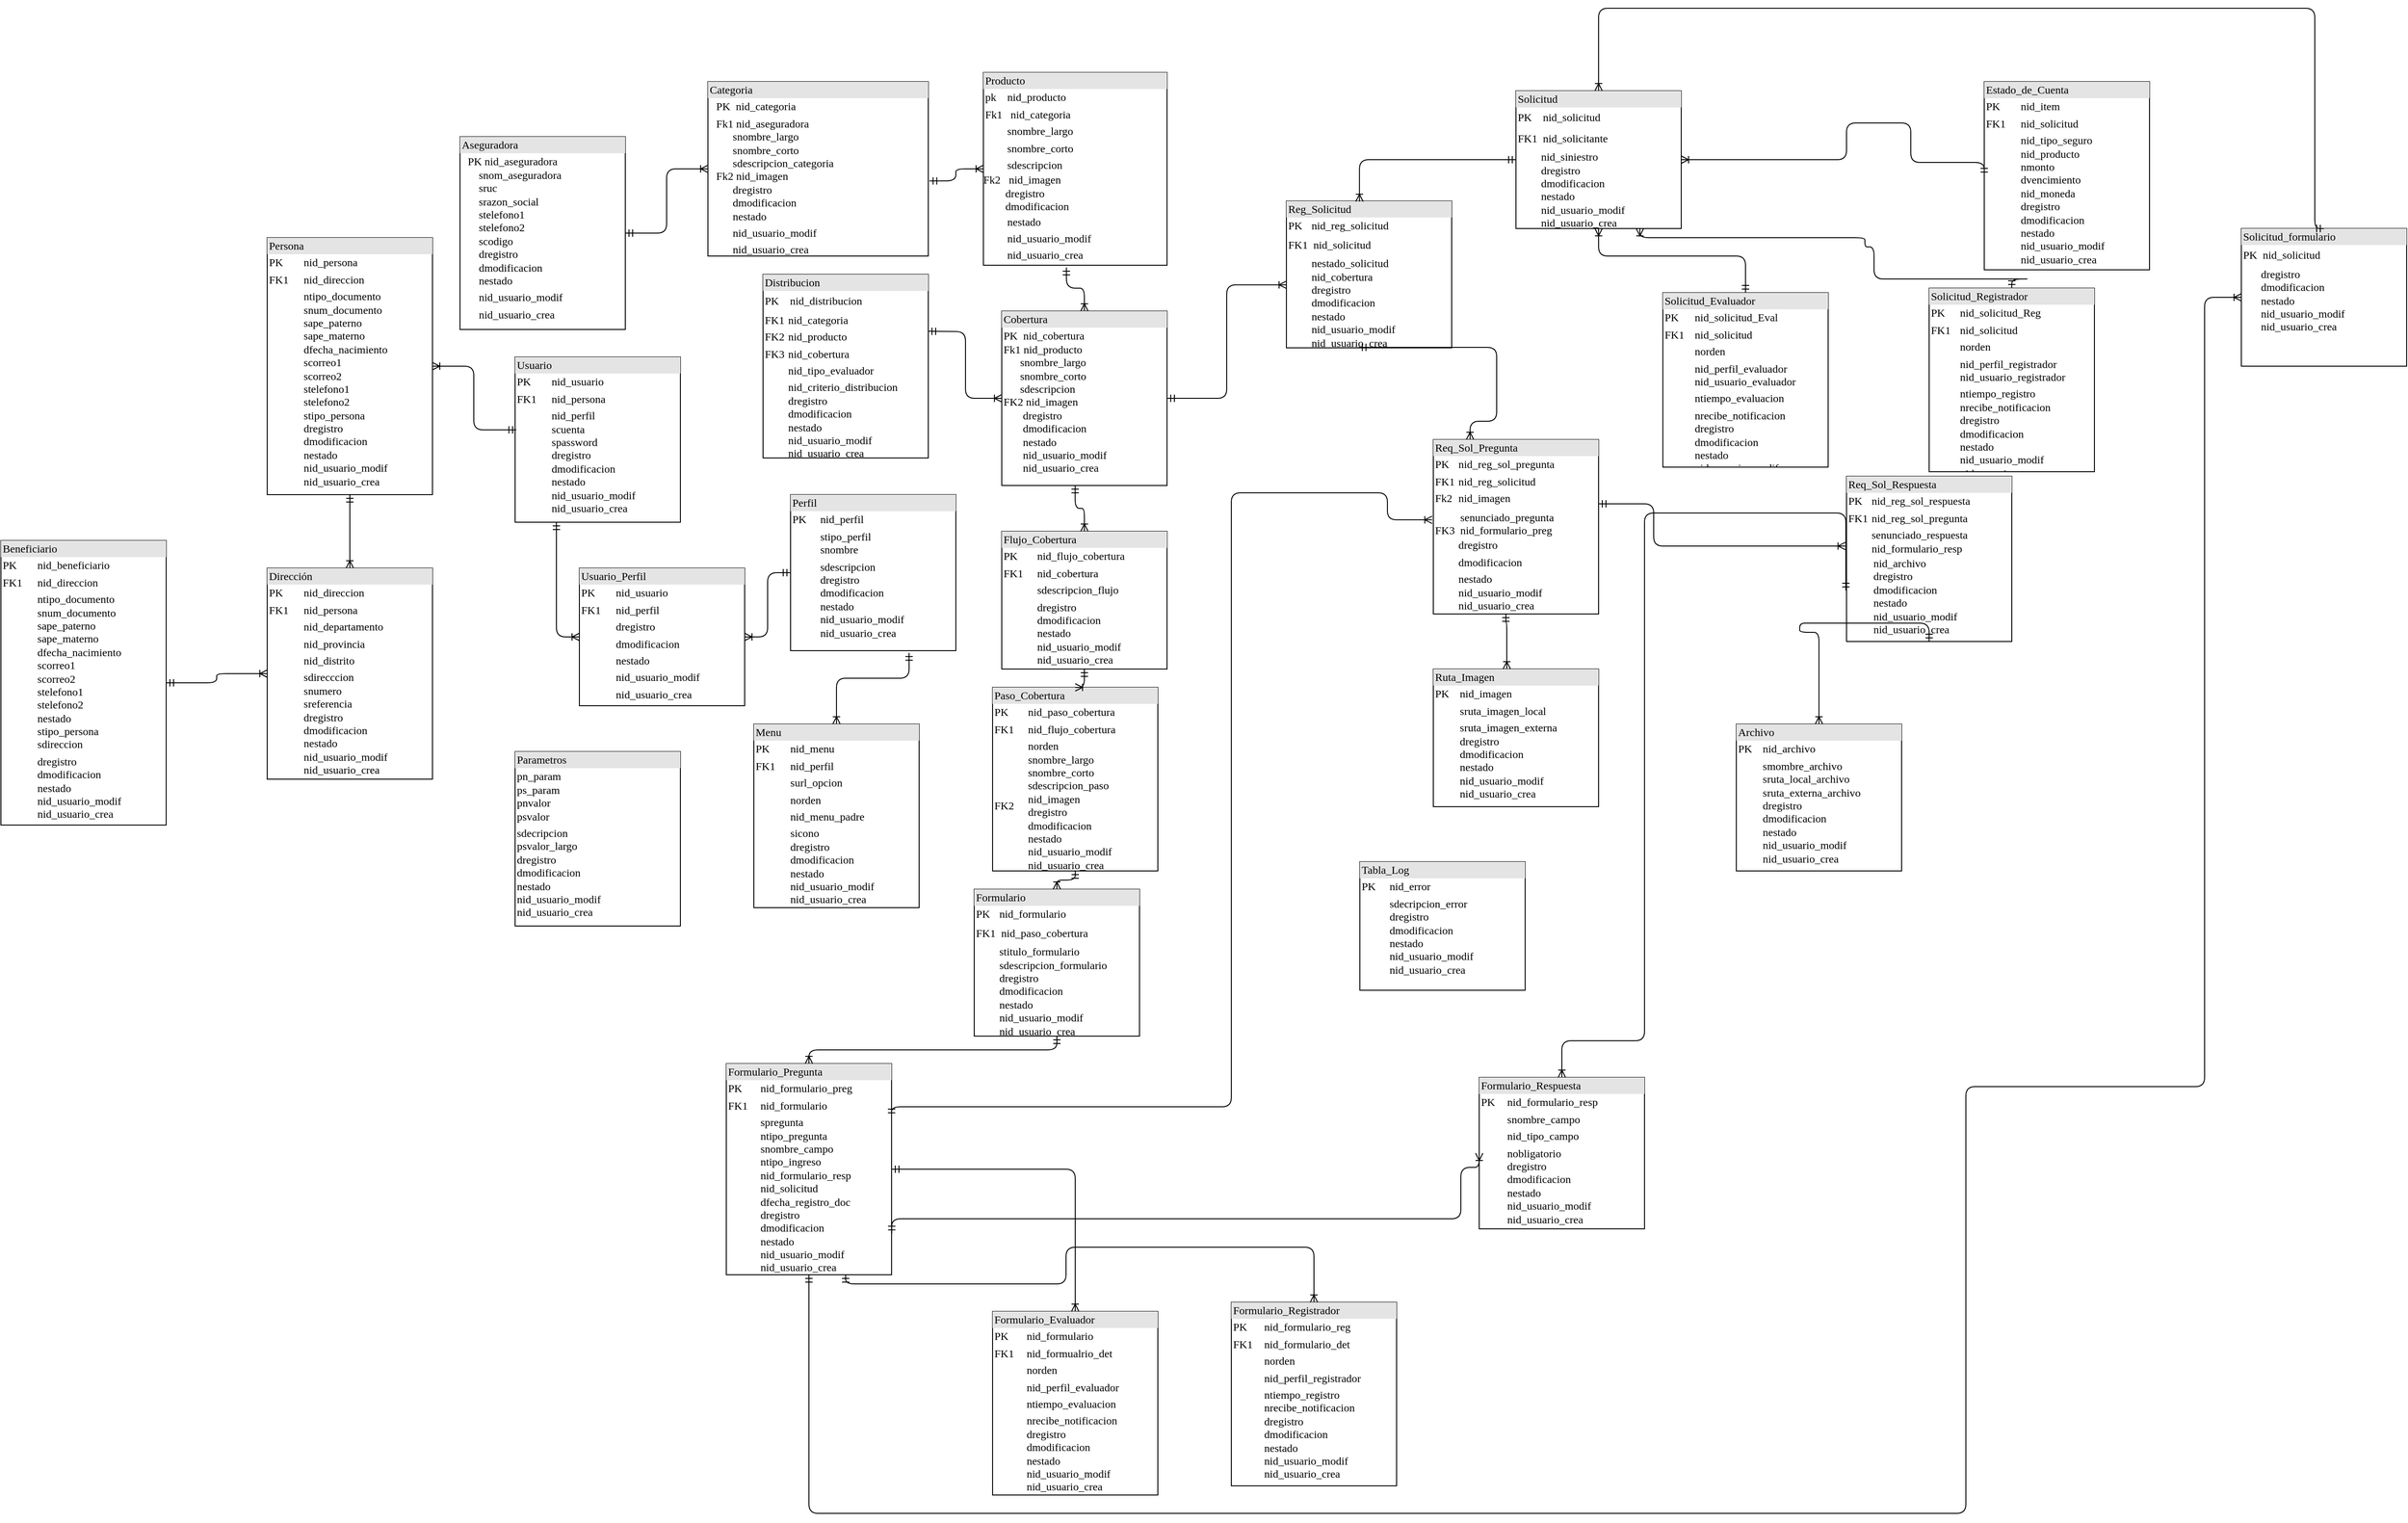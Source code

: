 <mxfile version="14.2.9" type="github">
  <diagram name="Page-1" id="2ca16b54-16f6-2749-3443-fa8db7711227">
    <mxGraphModel dx="1240" dy="2982" grid="1" gridSize="10" guides="1" tooltips="1" connect="1" arrows="1" fold="1" page="1" pageScale="1" pageWidth="3300" pageHeight="2339" background="#ffffff" math="0" shadow="0">
      <root>
        <mxCell id="0" />
        <mxCell id="1" parent="0" />
        <mxCell id="2ed32ef02a7f4228-1" value="&lt;div style=&quot;box-sizing: border-box ; width: 100% ; background: #e4e4e4 ; padding: 2px&quot;&gt;Aseguradora&lt;/div&gt;&lt;table style=&quot;width: 100% ; font-size: 1em&quot; cellpadding=&quot;2&quot; cellspacing=&quot;0&quot;&gt;&lt;tbody&gt;&lt;tr&gt;&lt;td&gt;&lt;br&gt;&lt;/td&gt;&lt;td&gt;PK nid_aseguradora&lt;br&gt;&amp;nbsp; &amp;nbsp; snom_aseguradora&lt;br&gt;&amp;nbsp; &amp;nbsp; sruc&lt;br&gt;&amp;nbsp; &amp;nbsp; srazon_social&lt;br&gt;&amp;nbsp; &amp;nbsp; stelefono1&lt;br&gt;&amp;nbsp; &amp;nbsp; stelefono2&lt;br&gt;&amp;nbsp; &amp;nbsp; scodigo&lt;br&gt;&amp;nbsp; &amp;nbsp; dregistro&lt;br&gt;&amp;nbsp; &amp;nbsp; dmodificacion&lt;br&gt;&amp;nbsp; &amp;nbsp; nestado&lt;br&gt;&lt;/td&gt;&lt;/tr&gt;&lt;tr&gt;&lt;td&gt;&lt;br&gt;&lt;/td&gt;&lt;td&gt;&amp;nbsp; &amp;nbsp; nid_usuario_modif&lt;br&gt;&lt;/td&gt;&lt;/tr&gt;&lt;tr&gt;&lt;td&gt;&lt;/td&gt;&lt;td&gt;&amp;nbsp; &amp;nbsp;&amp;nbsp;nid_usuario_crea&lt;/td&gt;&lt;/tr&gt;&lt;/tbody&gt;&lt;/table&gt;" style="verticalAlign=top;align=left;overflow=fill;html=1;rounded=0;shadow=0;comic=0;labelBackgroundColor=none;strokeWidth=1;fontFamily=Verdana;fontSize=12" parent="1" vertex="1">
          <mxGeometry x="700" y="90" width="180" height="210" as="geometry" />
        </mxCell>
        <mxCell id="2ed32ef02a7f4228-13" value="" style="edgeStyle=orthogonalEdgeStyle;html=1;endArrow=ERoneToMany;startArrow=ERmandOne;labelBackgroundColor=none;fontFamily=Verdana;fontSize=12;align=left;entryX=0;entryY=0.5;entryDx=0;entryDy=0;" parent="1" source="2ed32ef02a7f4228-1" target="GOEN2tkdzdeYJuLIRA6P-2" edge="1">
          <mxGeometry width="100" height="100" relative="1" as="geometry">
            <mxPoint x="890" y="300" as="sourcePoint" />
            <mxPoint x="970" y="390" as="targetPoint" />
          </mxGeometry>
        </mxCell>
        <mxCell id="GOEN2tkdzdeYJuLIRA6P-2" value="&lt;div style=&quot;box-sizing: border-box ; width: 100% ; background: #e4e4e4 ; padding: 2px&quot;&gt;Categoria&lt;/div&gt;&lt;table style=&quot;width: 100% ; font-size: 1em&quot; cellpadding=&quot;2&quot; cellspacing=&quot;0&quot;&gt;&lt;tbody&gt;&lt;tr&gt;&lt;td&gt;&lt;b&gt;&lt;br&gt;&lt;/b&gt;&lt;/td&gt;&lt;td&gt;PK&amp;nbsp; nid_categoria&lt;br&gt;&lt;/td&gt;&lt;/tr&gt;&lt;tr&gt;&lt;td&gt;&lt;b&gt;&lt;br&gt;&lt;br&gt;&lt;br&gt;&lt;/b&gt;&lt;/td&gt;&lt;td&gt;Fk1&lt;b&gt; &lt;/b&gt;nid_aseguradora&lt;br&gt;&amp;nbsp; &amp;nbsp; &amp;nbsp; snombre_largo&lt;br&gt;&amp;nbsp; &amp;nbsp; &amp;nbsp; snombre_corto&lt;br&gt;&amp;nbsp; &amp;nbsp; &amp;nbsp; sdescripcion_categoria&lt;br&gt;Fk2 nid_imagen&lt;br&gt;&amp;nbsp; &amp;nbsp; &amp;nbsp; dregistro&lt;br&gt;&amp;nbsp; &amp;nbsp; &amp;nbsp;&amp;nbsp;dmodificacion&lt;br&gt;&amp;nbsp; &amp;nbsp; &amp;nbsp; nestado&lt;br&gt;&lt;/td&gt;&lt;/tr&gt;&lt;tr&gt;&lt;td&gt;&lt;br&gt;&lt;/td&gt;&lt;td&gt;&amp;nbsp; &amp;nbsp; &amp;nbsp;&amp;nbsp;nid_usuario_modif&lt;/td&gt;&lt;/tr&gt;&lt;tr&gt;&lt;td&gt;&lt;br&gt;&lt;/td&gt;&lt;td&gt;&amp;nbsp; &amp;nbsp; &amp;nbsp;&amp;nbsp;nid_usuario_crea&lt;/td&gt;&lt;/tr&gt;&lt;tr&gt;&lt;td&gt;&lt;br&gt;&lt;/td&gt;&lt;td&gt;&lt;br&gt;&lt;/td&gt;&lt;/tr&gt;&lt;tr&gt;&lt;td&gt;&lt;br&gt;&lt;/td&gt;&lt;td&gt;&lt;br&gt;&lt;/td&gt;&lt;/tr&gt;&lt;tr&gt;&lt;td&gt;&lt;br&gt;&lt;/td&gt;&lt;td&gt;&lt;br&gt;&lt;/td&gt;&lt;/tr&gt;&lt;/tbody&gt;&lt;/table&gt;" style="verticalAlign=top;align=left;overflow=fill;html=1;rounded=0;shadow=0;comic=0;labelBackgroundColor=none;strokeWidth=1;fontFamily=Verdana;fontSize=12" parent="1" vertex="1">
          <mxGeometry x="970" y="30" width="240" height="190" as="geometry" />
        </mxCell>
        <object label="&lt;div style=&quot;box-sizing: border-box ; width: 100% ; background: #e4e4e4 ; padding: 2px&quot;&gt;Producto&lt;/div&gt;&lt;div style=&quot;box-sizing: border-box ; width: 100% ; padding: 2px&quot;&gt;&lt;span style=&quot;background-color: rgb(255 , 255 , 255)&quot;&gt;pk&amp;nbsp; &amp;nbsp; nid_producto&lt;/span&gt;&lt;/div&gt;&lt;div style=&quot;box-sizing: border-box ; width: 100% ; padding: 2px&quot;&gt;&lt;span&gt;Fk1&amp;nbsp; &amp;nbsp;nid_categoria&lt;/span&gt;&lt;br&gt;&lt;/div&gt;&lt;div style=&quot;box-sizing: border-box ; width: 100% ; padding: 2px&quot;&gt;&amp;nbsp; &amp;nbsp; &amp;nbsp; &amp;nbsp; snombre_largo&lt;/div&gt;&lt;div style=&quot;box-sizing: border-box ; width: 100% ; padding: 2px&quot;&gt;&amp;nbsp; &amp;nbsp; &amp;nbsp; &amp;nbsp; snombre_corto&lt;/div&gt;&lt;div style=&quot;box-sizing: border-box ; width: 100% ; padding: 2px&quot;&gt;&amp;nbsp; &amp;nbsp; &amp;nbsp; &amp;nbsp; sdescripcion&lt;/div&gt;Fk2&lt;span&gt;&amp;nbsp; &amp;nbsp;nid_imagen&lt;br&gt;&lt;/span&gt;&amp;nbsp; &amp;nbsp; &amp;nbsp; &amp;nbsp; dregistro&lt;br&gt;&amp;nbsp; &amp;nbsp; &amp;nbsp; &amp;nbsp;&amp;nbsp;dmodificacion&lt;br&gt;&lt;div style=&quot;box-sizing: border-box ; width: 100% ; padding: 2px&quot;&gt;&amp;nbsp; &amp;nbsp; &amp;nbsp; &amp;nbsp;&amp;nbsp;nestado&lt;/div&gt;&lt;div style=&quot;box-sizing: border-box ; width: 100% ; padding: 2px&quot;&gt;&amp;nbsp; &amp;nbsp; &amp;nbsp; &amp;nbsp; nid_usuario_modif&lt;br&gt;&lt;/div&gt;&lt;div style=&quot;box-sizing: border-box ; width: 100% ; padding: 2px&quot;&gt;&amp;nbsp; &amp;nbsp; &amp;nbsp; &amp;nbsp;&amp;nbsp;nid_usuario_crea&lt;/div&gt;" lllll="" id="GOEN2tkdzdeYJuLIRA6P-3">
          <mxCell style="verticalAlign=top;align=left;overflow=fill;html=1;rounded=0;shadow=0;comic=0;labelBackgroundColor=none;strokeWidth=1;fontFamily=Verdana;fontSize=12" parent="1" vertex="1">
            <mxGeometry x="1270" y="20" width="200" height="210" as="geometry" />
          </mxCell>
        </object>
        <mxCell id="GOEN2tkdzdeYJuLIRA6P-4" value="&lt;div style=&quot;box-sizing: border-box ; width: 100% ; background: #e4e4e4 ; padding: 2px&quot;&gt;Reg_Solicitud&lt;/div&gt;&lt;table style=&quot;width: 100% ; font-size: 1em&quot; cellpadding=&quot;2&quot; cellspacing=&quot;0&quot;&gt;&lt;tbody&gt;&lt;tr&gt;&lt;td&gt;PK&lt;/td&gt;&lt;td&gt;nid_reg_solicitud&lt;/td&gt;&lt;/tr&gt;&lt;tr&gt;&lt;td&gt;FK1&lt;br&gt;&lt;/td&gt;&lt;td&gt;&lt;table cellpadding=&quot;2&quot; cellspacing=&quot;0&quot; style=&quot;font-size: 1em ; width: 179.2px&quot;&gt;&lt;tbody&gt;&lt;tr&gt;&lt;td&gt;nid_solicitud&lt;/td&gt;&lt;/tr&gt;&lt;tr&gt;&lt;/tr&gt;&lt;/tbody&gt;&lt;/table&gt;&lt;/td&gt;&lt;/tr&gt;&lt;tr&gt;&lt;td&gt;&lt;/td&gt;&lt;td&gt;nestado_solicitud&lt;br&gt;nid_cobertura&lt;br&gt;dregistro&lt;br&gt;dmodificacion&lt;br&gt;nestado&lt;br&gt;nid_usuario_modif&lt;br&gt;nid_usuario_crea&lt;br&gt;&lt;br&gt;&lt;/td&gt;&lt;/tr&gt;&lt;/tbody&gt;&lt;/table&gt;" style="verticalAlign=top;align=left;overflow=fill;html=1;rounded=0;shadow=0;comic=0;labelBackgroundColor=none;strokeWidth=1;fontFamily=Verdana;fontSize=12" parent="1" vertex="1">
          <mxGeometry x="1600" y="160" width="180" height="160" as="geometry" />
        </mxCell>
        <mxCell id="GOEN2tkdzdeYJuLIRA6P-5" value="&lt;div style=&quot;box-sizing: border-box ; width: 100% ; background: #e4e4e4 ; padding: 2px&quot;&gt;Parametros&lt;/div&gt;&lt;table style=&quot;width: 100% ; font-size: 1em&quot; cellpadding=&quot;2&quot; cellspacing=&quot;0&quot;&gt;&lt;tbody&gt;&lt;tr&gt;&lt;td&gt;pn_param&lt;br&gt;ps_param&lt;br&gt;pnvalor&lt;br&gt;psvalor&lt;/td&gt;&lt;td&gt;&lt;/td&gt;&lt;/tr&gt;&lt;tr&gt;&lt;td&gt;sdecripcion&lt;br&gt;psvalor_largo&lt;br&gt;dregistro&lt;br&gt;dmodificacion&lt;br&gt;nestado&lt;br&gt;nid_usuario_modif&lt;br&gt;nid_usuario_crea&lt;br&gt;&lt;/td&gt;&lt;td&gt;&lt;br&gt;&lt;/td&gt;&lt;/tr&gt;&lt;/tbody&gt;&lt;/table&gt;" style="verticalAlign=top;align=left;overflow=fill;html=1;rounded=0;shadow=0;comic=0;labelBackgroundColor=none;strokeWidth=1;fontFamily=Verdana;fontSize=12" parent="1" vertex="1">
          <mxGeometry x="760" y="760" width="180" height="190" as="geometry" />
        </mxCell>
        <mxCell id="GOEN2tkdzdeYJuLIRA6P-6" value="&lt;div style=&quot;box-sizing: border-box ; width: 100% ; background: #e4e4e4 ; padding: 2px&quot;&gt;Persona&lt;/div&gt;&lt;table style=&quot;width: 100% ; font-size: 1em&quot; cellpadding=&quot;2&quot; cellspacing=&quot;0&quot;&gt;&lt;tbody&gt;&lt;tr&gt;&lt;td&gt;PK&lt;/td&gt;&lt;td&gt;nid_persona&lt;/td&gt;&lt;/tr&gt;&lt;tr&gt;&lt;td&gt;FK1&lt;br&gt;&lt;/td&gt;&lt;td&gt;nid_direccion&lt;br&gt;&lt;/td&gt;&lt;/tr&gt;&lt;tr&gt;&lt;td&gt;&lt;/td&gt;&lt;td&gt;ntipo_documento&lt;br&gt;snum_documento&lt;br&gt;sape_paterno&lt;br&gt;sape_materno&lt;br&gt;dfecha_nacimiento&lt;br&gt;scorreo1&lt;br&gt;scorreo2&lt;br&gt;stelefono1&lt;br&gt;stelefono2&lt;br&gt;stipo_persona&lt;br&gt;dregistro&lt;br&gt;dmodificacion&lt;br&gt;nestado&lt;br&gt;nid_usuario_modif&lt;br&gt;nid_usuario_crea&lt;br&gt;&lt;/td&gt;&lt;/tr&gt;&lt;/tbody&gt;&lt;/table&gt;" style="verticalAlign=top;align=left;overflow=fill;html=1;rounded=0;shadow=0;comic=0;labelBackgroundColor=none;strokeWidth=1;fontFamily=Verdana;fontSize=12" parent="1" vertex="1">
          <mxGeometry x="490" y="200" width="180" height="280" as="geometry" />
        </mxCell>
        <mxCell id="GOEN2tkdzdeYJuLIRA6P-7" value="&lt;div style=&quot;box-sizing: border-box ; width: 100% ; background: #e4e4e4 ; padding: 2px&quot;&gt;Usuario&lt;/div&gt;&lt;table style=&quot;width: 100% ; font-size: 1em&quot; cellpadding=&quot;2&quot; cellspacing=&quot;0&quot;&gt;&lt;tbody&gt;&lt;tr&gt;&lt;td&gt;PK&lt;/td&gt;&lt;td&gt;nid_usuario&lt;/td&gt;&lt;/tr&gt;&lt;tr&gt;&lt;td&gt;FK1&lt;/td&gt;&lt;td&gt;nid_persona&lt;br&gt;&lt;/td&gt;&lt;/tr&gt;&lt;tr&gt;&lt;td&gt;&lt;/td&gt;&lt;td&gt;nid_perfil&lt;br&gt;scuenta&lt;br&gt;spassword&lt;br&gt;dregistro&lt;br&gt;dmodificacion&lt;br&gt;nestado&lt;br&gt;nid_usuario_modif&lt;br&gt;nid_usuario_crea&lt;br&gt;&lt;/td&gt;&lt;/tr&gt;&lt;/tbody&gt;&lt;/table&gt;" style="verticalAlign=top;align=left;overflow=fill;html=1;rounded=0;shadow=0;comic=0;labelBackgroundColor=none;strokeWidth=1;fontFamily=Verdana;fontSize=12" parent="1" vertex="1">
          <mxGeometry x="760" y="330" width="180" height="180" as="geometry" />
        </mxCell>
        <mxCell id="GOEN2tkdzdeYJuLIRA6P-8" value="&lt;div style=&quot;box-sizing: border-box ; width: 100% ; background: #e4e4e4 ; padding: 2px&quot;&gt;Perfil&lt;/div&gt;&lt;table style=&quot;width: 100% ; font-size: 1em&quot; cellpadding=&quot;2&quot; cellspacing=&quot;0&quot;&gt;&lt;tbody&gt;&lt;tr&gt;&lt;td&gt;PK&lt;/td&gt;&lt;td&gt;nid_perfil&lt;/td&gt;&lt;/tr&gt;&lt;tr&gt;&lt;td&gt;&lt;br&gt;&lt;/td&gt;&lt;td&gt;stipo_perfil&lt;br&gt;snombre&lt;/td&gt;&lt;/tr&gt;&lt;tr&gt;&lt;td&gt;&lt;/td&gt;&lt;td&gt;sdescripcion&lt;br&gt;dregistro&lt;br&gt;dmodificacion&lt;br&gt;nestado&lt;br&gt;nid_usuario_modif&lt;br&gt;nid_usuario_crea&lt;br&gt;&lt;/td&gt;&lt;/tr&gt;&lt;/tbody&gt;&lt;/table&gt;" style="verticalAlign=top;align=left;overflow=fill;html=1;rounded=0;shadow=0;comic=0;labelBackgroundColor=none;strokeWidth=1;fontFamily=Verdana;fontSize=12" parent="1" vertex="1">
          <mxGeometry x="1060" y="480" width="180" height="170" as="geometry" />
        </mxCell>
        <mxCell id="GOEN2tkdzdeYJuLIRA6P-12" value="&lt;div style=&quot;box-sizing: border-box ; width: 100% ; background: #e4e4e4 ; padding: 2px&quot;&gt;Menu&lt;/div&gt;&lt;table style=&quot;width: 100% ; font-size: 1em&quot; cellpadding=&quot;2&quot; cellspacing=&quot;0&quot;&gt;&lt;tbody&gt;&lt;tr&gt;&lt;td&gt;PK&lt;/td&gt;&lt;td&gt;nid_menu&lt;/td&gt;&lt;/tr&gt;&lt;tr&gt;&lt;td&gt;FK1&lt;/td&gt;&lt;td&gt;nid_perfil&lt;/td&gt;&lt;/tr&gt;&lt;tr&gt;&lt;td&gt;&lt;/td&gt;&lt;td&gt;surl_opcion&lt;/td&gt;&lt;/tr&gt;&lt;tr&gt;&lt;td&gt;&lt;br&gt;&lt;/td&gt;&lt;td&gt;norden&lt;/td&gt;&lt;/tr&gt;&lt;tr&gt;&lt;td&gt;&lt;br&gt;&lt;/td&gt;&lt;td&gt;nid_menu_padre&lt;/td&gt;&lt;/tr&gt;&lt;tr&gt;&lt;td&gt;&lt;br&gt;&lt;/td&gt;&lt;td&gt;sicono&lt;br&gt;dregistro&lt;br&gt;dmodificacion&lt;br&gt;nestado&lt;br&gt;nid_usuario_modif&lt;br&gt;nid_usuario_crea&lt;br&gt;&lt;/td&gt;&lt;/tr&gt;&lt;/tbody&gt;&lt;/table&gt;" style="verticalAlign=top;align=left;overflow=fill;html=1;rounded=0;shadow=0;comic=0;labelBackgroundColor=none;strokeWidth=1;fontFamily=Verdana;fontSize=12" parent="1" vertex="1">
          <mxGeometry x="1020" y="730" width="180" height="200" as="geometry" />
        </mxCell>
        <mxCell id="GOEN2tkdzdeYJuLIRA6P-13" value="&lt;div style=&quot;box-sizing: border-box ; width: 100% ; background: #e4e4e4 ; padding: 2px&quot;&gt;Dirección&lt;/div&gt;&lt;table style=&quot;width: 100% ; font-size: 1em&quot; cellpadding=&quot;2&quot; cellspacing=&quot;0&quot;&gt;&lt;tbody&gt;&lt;tr&gt;&lt;td&gt;PK&lt;/td&gt;&lt;td&gt;nid_direccion&lt;/td&gt;&lt;/tr&gt;&lt;tr&gt;&lt;td&gt;FK1&lt;/td&gt;&lt;td&gt;nid_persona&lt;/td&gt;&lt;/tr&gt;&lt;tr&gt;&lt;td&gt;&lt;/td&gt;&lt;td&gt;nid_departamento&lt;/td&gt;&lt;/tr&gt;&lt;tr&gt;&lt;td&gt;&lt;br&gt;&lt;/td&gt;&lt;td&gt;nid_provincia&lt;/td&gt;&lt;/tr&gt;&lt;tr&gt;&lt;td&gt;&lt;br&gt;&lt;/td&gt;&lt;td&gt;nid_distrito&lt;/td&gt;&lt;/tr&gt;&lt;tr&gt;&lt;td&gt;&lt;br&gt;&lt;/td&gt;&lt;td&gt;sdirecccion&lt;br&gt;snumero&lt;br&gt;sreferencia&lt;br&gt;dregistro&lt;br&gt;dmodificacion&lt;br&gt;nestado&lt;br&gt;nid_usuario_modif&lt;br&gt;nid_usuario_crea&lt;br&gt;&lt;/td&gt;&lt;/tr&gt;&lt;/tbody&gt;&lt;/table&gt;" style="verticalAlign=top;align=left;overflow=fill;html=1;rounded=0;shadow=0;comic=0;labelBackgroundColor=none;strokeWidth=1;fontFamily=Verdana;fontSize=12" parent="1" vertex="1">
          <mxGeometry x="490" y="560" width="180" height="230" as="geometry" />
        </mxCell>
        <mxCell id="GOEN2tkdzdeYJuLIRA6P-15" value="&lt;div style=&quot;box-sizing: border-box ; width: 100% ; background: #e4e4e4 ; padding: 2px&quot;&gt;Usuario_Perfil&lt;/div&gt;&lt;table style=&quot;width: 100% ; font-size: 1em&quot; cellpadding=&quot;2&quot; cellspacing=&quot;0&quot;&gt;&lt;tbody&gt;&lt;tr&gt;&lt;td&gt;PK&lt;/td&gt;&lt;td&gt;nid_usuario&lt;/td&gt;&lt;/tr&gt;&lt;tr&gt;&lt;td&gt;FK1&lt;/td&gt;&lt;td&gt;nid_perfil&lt;/td&gt;&lt;/tr&gt;&lt;tr&gt;&lt;td&gt;&lt;/td&gt;&lt;td&gt;dregistro&lt;br&gt;&lt;/td&gt;&lt;/tr&gt;&lt;tr&gt;&lt;td&gt;&lt;br&gt;&lt;/td&gt;&lt;td&gt;dmodificacion&lt;br&gt;&lt;/td&gt;&lt;/tr&gt;&lt;tr&gt;&lt;td&gt;&lt;br&gt;&lt;/td&gt;&lt;td&gt;nestado&lt;br&gt;&lt;/td&gt;&lt;/tr&gt;&lt;tr&gt;&lt;td&gt;&lt;br&gt;&lt;/td&gt;&lt;td&gt;nid_usuario_modif&lt;br&gt;&lt;/td&gt;&lt;/tr&gt;&lt;tr&gt;&lt;td&gt;&lt;br&gt;&lt;/td&gt;&lt;td&gt;nid_usuario_crea&lt;br&gt;&lt;/td&gt;&lt;/tr&gt;&lt;tr&gt;&lt;td&gt;&lt;br&gt;&lt;/td&gt;&lt;td&gt;&lt;br&gt;&lt;/td&gt;&lt;/tr&gt;&lt;/tbody&gt;&lt;/table&gt;" style="verticalAlign=top;align=left;overflow=fill;html=1;rounded=0;shadow=0;comic=0;labelBackgroundColor=none;strokeWidth=1;fontFamily=Verdana;fontSize=12" parent="1" vertex="1">
          <mxGeometry x="830" y="560" width="180" height="150" as="geometry" />
        </mxCell>
        <mxCell id="GOEN2tkdzdeYJuLIRA6P-16" value="&lt;div style=&quot;box-sizing: border-box ; width: 100% ; background: #e4e4e4 ; padding: 2px&quot;&gt;Formulario_Registrador&lt;/div&gt;&lt;table style=&quot;width: 100% ; font-size: 1em&quot; cellpadding=&quot;2&quot; cellspacing=&quot;0&quot;&gt;&lt;tbody&gt;&lt;tr&gt;&lt;td&gt;PK&lt;/td&gt;&lt;td&gt;nid_formulario_reg&lt;/td&gt;&lt;/tr&gt;&lt;tr&gt;&lt;td&gt;FK1&lt;/td&gt;&lt;td&gt;nid_formulario_det&lt;br&gt;&lt;/td&gt;&lt;/tr&gt;&lt;tr&gt;&lt;td&gt;&lt;br&gt;&lt;/td&gt;&lt;td&gt;norden&lt;/td&gt;&lt;/tr&gt;&lt;tr&gt;&lt;td&gt;&lt;/td&gt;&lt;td&gt;nid_perfil_registrador&lt;/td&gt;&lt;/tr&gt;&lt;tr&gt;&lt;td&gt;&lt;br&gt;&lt;/td&gt;&lt;td&gt;ntiempo_registro&lt;br&gt;nrecibe_notificacion&lt;br&gt;dregistro&lt;br&gt;dmodificacion&lt;br&gt;nestado&lt;br&gt;nid_usuario_modif&lt;br&gt;nid_usuario_crea&lt;br&gt;&lt;/td&gt;&lt;/tr&gt;&lt;/tbody&gt;&lt;/table&gt;" style="verticalAlign=top;align=left;overflow=fill;html=1;rounded=0;shadow=0;comic=0;labelBackgroundColor=none;strokeWidth=1;fontFamily=Verdana;fontSize=12" parent="1" vertex="1">
          <mxGeometry x="1540" y="1360" width="180" height="200" as="geometry" />
        </mxCell>
        <mxCell id="GOEN2tkdzdeYJuLIRA6P-17" value="&lt;div style=&quot;box-sizing: border-box ; width: 100% ; background: #e4e4e4 ; padding: 2px&quot;&gt;Formulario_Respuesta&lt;/div&gt;&lt;table style=&quot;width: 100% ; font-size: 1em&quot; cellpadding=&quot;2&quot; cellspacing=&quot;0&quot;&gt;&lt;tbody&gt;&lt;tr&gt;&lt;td&gt;PK&lt;/td&gt;&lt;td&gt;nid_formulario_resp&lt;/td&gt;&lt;/tr&gt;&lt;tr&gt;&lt;td&gt;&lt;br&gt;&lt;/td&gt;&lt;td&gt;snombre_campo&lt;/td&gt;&lt;/tr&gt;&lt;tr&gt;&lt;td&gt;&lt;br&gt;&lt;/td&gt;&lt;td&gt;nid_tipo_campo&lt;/td&gt;&lt;/tr&gt;&lt;tr&gt;&lt;td&gt;&lt;br&gt;&lt;/td&gt;&lt;td&gt;nobligatorio&lt;br&gt;dregistro&lt;br&gt;dmodificacion&lt;br&gt;nestado&lt;br&gt;nid_usuario_modif&lt;br&gt;nid_usuario_crea&lt;br&gt;&lt;/td&gt;&lt;/tr&gt;&lt;/tbody&gt;&lt;/table&gt;" style="verticalAlign=top;align=left;overflow=fill;html=1;rounded=0;shadow=0;comic=0;labelBackgroundColor=none;strokeWidth=1;fontFamily=Verdana;fontSize=12" parent="1" vertex="1">
          <mxGeometry x="1810" y="1115" width="180" height="165" as="geometry" />
        </mxCell>
        <mxCell id="GOEN2tkdzdeYJuLIRA6P-18" value="&lt;div style=&quot;box-sizing: border-box ; width: 100% ; background: #e4e4e4 ; padding: 2px&quot;&gt;Formulario_Evaluador&lt;/div&gt;&lt;table style=&quot;width: 100% ; font-size: 1em&quot; cellpadding=&quot;2&quot; cellspacing=&quot;0&quot;&gt;&lt;tbody&gt;&lt;tr&gt;&lt;td&gt;PK&lt;/td&gt;&lt;td&gt;nid_formulario&lt;/td&gt;&lt;/tr&gt;&lt;tr&gt;&lt;td&gt;FK1&lt;/td&gt;&lt;td&gt;nid_formualrio_det&lt;/td&gt;&lt;/tr&gt;&lt;tr&gt;&lt;td&gt;&lt;br&gt;&lt;/td&gt;&lt;td&gt;norden&lt;/td&gt;&lt;/tr&gt;&lt;tr&gt;&lt;td&gt;&lt;/td&gt;&lt;td&gt;nid_perfil_evaluador&lt;/td&gt;&lt;/tr&gt;&lt;tr&gt;&lt;td&gt;&lt;br&gt;&lt;/td&gt;&lt;td&gt;ntiempo_evaluacion&lt;/td&gt;&lt;/tr&gt;&lt;tr&gt;&lt;td&gt;&lt;br&gt;&lt;/td&gt;&lt;td&gt;nrecibe_notificacion&lt;br&gt;dregistro&lt;br&gt;dmodificacion&lt;br&gt;nestado&lt;br&gt;nid_usuario_modif&lt;br&gt;nid_usuario_crea&lt;br&gt;&lt;/td&gt;&lt;/tr&gt;&lt;/tbody&gt;&lt;/table&gt;" style="verticalAlign=top;align=left;overflow=fill;html=1;rounded=0;shadow=0;comic=0;labelBackgroundColor=none;strokeWidth=1;fontFamily=Verdana;fontSize=12" parent="1" vertex="1">
          <mxGeometry x="1280" y="1370" width="180" height="200" as="geometry" />
        </mxCell>
        <mxCell id="GOEN2tkdzdeYJuLIRA6P-19" value="&lt;div style=&quot;box-sizing: border-box ; width: 100% ; background: #e4e4e4 ; padding: 2px&quot;&gt;Formulario_Pregunta&lt;/div&gt;&lt;table style=&quot;width: 100% ; font-size: 1em&quot; cellpadding=&quot;2&quot; cellspacing=&quot;0&quot;&gt;&lt;tbody&gt;&lt;tr&gt;&lt;td&gt;PK&lt;/td&gt;&lt;td&gt;nid_formulario_preg&lt;/td&gt;&lt;/tr&gt;&lt;tr&gt;&lt;td&gt;FK1&lt;/td&gt;&lt;td&gt;nid_formulario&lt;/td&gt;&lt;/tr&gt;&lt;tr&gt;&lt;td&gt;&lt;/td&gt;&lt;td&gt;spregunta&lt;br&gt;ntipo_pregunta&lt;br&gt;snombre_campo&lt;br&gt;ntipo_ingreso&lt;br&gt;nid_formulario_resp&lt;br&gt;nid_solicitud&lt;br&gt;dfecha_registro_doc&lt;br&gt;dregistro&lt;br&gt;dmodificacion&lt;br&gt;nestado&lt;br&gt;nid_usuario_modif&lt;br&gt;nid_usuario_crea&lt;br&gt;&lt;/td&gt;&lt;/tr&gt;&lt;/tbody&gt;&lt;/table&gt;" style="verticalAlign=top;align=left;overflow=fill;html=1;rounded=0;shadow=0;comic=0;labelBackgroundColor=none;strokeWidth=1;fontFamily=Verdana;fontSize=12" parent="1" vertex="1">
          <mxGeometry x="990" y="1100" width="180" height="230" as="geometry" />
        </mxCell>
        <mxCell id="GOEN2tkdzdeYJuLIRA6P-20" value="&lt;div style=&quot;box-sizing: border-box ; width: 100% ; background: #e4e4e4 ; padding: 2px&quot;&gt;Cobertura&lt;/div&gt;&lt;table style=&quot;width: 100% ; font-size: 1em&quot; cellpadding=&quot;2&quot; cellspacing=&quot;0&quot;&gt;&lt;tbody&gt;&lt;tr&gt;&lt;td&gt;PK&amp;nbsp; nid_cobertura&lt;br&gt;Fk1&lt;span&gt;&amp;nbsp;&lt;/span&gt;nid_producto&lt;br&gt;&amp;nbsp; &amp;nbsp; &amp;nbsp; snombre_largo&lt;br&gt;&amp;nbsp; &amp;nbsp; &amp;nbsp; snombre_corto&lt;br&gt;&amp;nbsp; &amp;nbsp; &amp;nbsp; sdescripcion&lt;br&gt;FK2 nid_imagen&lt;br&gt;&amp;nbsp; &amp;nbsp; &amp;nbsp; &amp;nbsp;dregistro&lt;br&gt;&amp;nbsp; &amp;nbsp; &amp;nbsp; &amp;nbsp;dmodificacion&lt;br&gt;&amp;nbsp; &amp;nbsp; &amp;nbsp; &amp;nbsp;nestado&lt;br&gt;&amp;nbsp; &amp;nbsp; &amp;nbsp; &amp;nbsp;nid_usuario_modif&lt;br&gt;&amp;nbsp; &amp;nbsp; &amp;nbsp; &amp;nbsp;nid_usuario_crea&lt;br&gt;&lt;br&gt;&lt;/td&gt;&lt;td&gt;&lt;/td&gt;&lt;/tr&gt;&lt;tr&gt;&lt;td&gt;&lt;br&gt;&lt;/td&gt;&lt;td&gt;&lt;br&gt;&lt;/td&gt;&lt;/tr&gt;&lt;/tbody&gt;&lt;/table&gt;" style="verticalAlign=top;align=left;overflow=fill;html=1;rounded=0;shadow=0;comic=0;labelBackgroundColor=none;strokeWidth=1;fontFamily=Verdana;fontSize=12" parent="1" vertex="1">
          <mxGeometry x="1290" y="280" width="180" height="190" as="geometry" />
        </mxCell>
        <mxCell id="GOEN2tkdzdeYJuLIRA6P-21" value="&lt;div style=&quot;box-sizing: border-box ; width: 100% ; background: #e4e4e4 ; padding: 2px&quot;&gt;Flujo_Cobertura&lt;/div&gt;&lt;table style=&quot;width: 100% ; font-size: 1em&quot; cellpadding=&quot;2&quot; cellspacing=&quot;0&quot;&gt;&lt;tbody&gt;&lt;tr&gt;&lt;td&gt;PK&lt;/td&gt;&lt;td&gt;nid_flujo_cobertura&lt;/td&gt;&lt;/tr&gt;&lt;tr&gt;&lt;td&gt;FK1&lt;/td&gt;&lt;td&gt;nid_cobertura&lt;br&gt;&lt;/td&gt;&lt;/tr&gt;&lt;tr&gt;&lt;td&gt;&lt;/td&gt;&lt;td&gt;sdescripcion_flujo&lt;/td&gt;&lt;/tr&gt;&lt;tr&gt;&lt;td&gt;&lt;br&gt;&lt;/td&gt;&lt;td&gt;dregistro&lt;br&gt;dmodificacion&lt;br&gt;nestado&lt;br&gt;nid_usuario_modif&lt;br&gt;nid_usuario_crea&lt;br&gt;&lt;/td&gt;&lt;/tr&gt;&lt;/tbody&gt;&lt;/table&gt;" style="verticalAlign=top;align=left;overflow=fill;html=1;rounded=0;shadow=0;comic=0;labelBackgroundColor=none;strokeWidth=1;fontFamily=Verdana;fontSize=12" parent="1" vertex="1">
          <mxGeometry x="1290" y="520" width="180" height="150" as="geometry" />
        </mxCell>
        <mxCell id="GOEN2tkdzdeYJuLIRA6P-22" value="&lt;div style=&quot;box-sizing: border-box ; width: 100% ; background: #e4e4e4 ; padding: 2px&quot;&gt;Paso_Cobertura&lt;/div&gt;&lt;table style=&quot;width: 100% ; font-size: 1em&quot; cellpadding=&quot;2&quot; cellspacing=&quot;0&quot;&gt;&lt;tbody&gt;&lt;tr&gt;&lt;td&gt;PK&lt;/td&gt;&lt;td&gt;nid_paso_cobertura&lt;/td&gt;&lt;/tr&gt;&lt;tr&gt;&lt;td&gt;FK1&lt;/td&gt;&lt;td&gt;nid_flujo_cobertura&lt;/td&gt;&lt;/tr&gt;&lt;tr&gt;&lt;td&gt;FK2&lt;/td&gt;&lt;td&gt;norden&lt;br&gt;snombre_largo&lt;br&gt;snombre_corto&lt;br&gt;sdescripcion_paso&lt;br&gt;nid_imagen&lt;br&gt;dregistro&lt;br&gt;dmodificacion&lt;br&gt;nestado&lt;br&gt;nid_usuario_modif&lt;br&gt;nid_usuario_crea&lt;br&gt;&lt;/td&gt;&lt;/tr&gt;&lt;/tbody&gt;&lt;/table&gt;" style="verticalAlign=top;align=left;overflow=fill;html=1;rounded=0;shadow=0;comic=0;labelBackgroundColor=none;strokeWidth=1;fontFamily=Verdana;fontSize=12" parent="1" vertex="1">
          <mxGeometry x="1280" y="690" width="180" height="200" as="geometry" />
        </mxCell>
        <mxCell id="GOEN2tkdzdeYJuLIRA6P-23" value="&lt;div style=&quot;box-sizing: border-box ; width: 100% ; background: #e4e4e4 ; padding: 2px&quot;&gt;Archivo&lt;/div&gt;&lt;table style=&quot;width: 100% ; font-size: 1em&quot; cellpadding=&quot;2&quot; cellspacing=&quot;0&quot;&gt;&lt;tbody&gt;&lt;tr&gt;&lt;td&gt;PK&lt;/td&gt;&lt;td&gt;nid_archivo&lt;/td&gt;&lt;/tr&gt;&lt;tr&gt;&lt;td&gt;&lt;/td&gt;&lt;td&gt;smombre_archivo&lt;br&gt;sruta_local_archivo&lt;br&gt;sruta_externa_archivo&lt;br&gt;dregistro&lt;br&gt;dmodificacion&lt;br&gt;nestado&lt;br&gt;nid_usuario_modif&lt;br&gt;nid_usuario_crea&lt;br&gt;&lt;/td&gt;&lt;/tr&gt;&lt;/tbody&gt;&lt;/table&gt;" style="verticalAlign=top;align=left;overflow=fill;html=1;rounded=0;shadow=0;comic=0;labelBackgroundColor=none;strokeWidth=1;fontFamily=Verdana;fontSize=12" parent="1" vertex="1">
          <mxGeometry x="2090" y="730" width="180" height="160" as="geometry" />
        </mxCell>
        <mxCell id="GOEN2tkdzdeYJuLIRA6P-24" value="&lt;div style=&quot;box-sizing: border-box ; width: 100% ; background: #e4e4e4 ; padding: 2px&quot;&gt;Tabla_Log&lt;/div&gt;&lt;table style=&quot;width: 100% ; font-size: 1em&quot; cellpadding=&quot;2&quot; cellspacing=&quot;0&quot;&gt;&lt;tbody&gt;&lt;tr&gt;&lt;td&gt;PK&lt;/td&gt;&lt;td&gt;nid_error&lt;/td&gt;&lt;/tr&gt;&lt;tr&gt;&lt;td&gt;&lt;br&gt;&lt;/td&gt;&lt;td&gt;sdecripcion_error&lt;br&gt;dregistro&lt;br&gt;dmodificacion&lt;br&gt;nestado&lt;br&gt;nid_usuario_modif&lt;br&gt;nid_usuario_crea&lt;br&gt;&lt;/td&gt;&lt;/tr&gt;&lt;tr&gt;&lt;td&gt;&lt;/td&gt;&lt;td&gt;&lt;br&gt;&lt;/td&gt;&lt;/tr&gt;&lt;/tbody&gt;&lt;/table&gt;" style="verticalAlign=top;align=left;overflow=fill;html=1;rounded=0;shadow=0;comic=0;labelBackgroundColor=none;strokeWidth=1;fontFamily=Verdana;fontSize=12" parent="1" vertex="1">
          <mxGeometry x="1680" y="880" width="180" height="140" as="geometry" />
        </mxCell>
        <mxCell id="GOEN2tkdzdeYJuLIRA6P-25" value="&lt;div style=&quot;box-sizing: border-box ; width: 100% ; background: #e4e4e4 ; padding: 2px&quot;&gt;Req_Sol_Respuesta&lt;/div&gt;&lt;table style=&quot;width: 100% ; font-size: 1em&quot; cellpadding=&quot;2&quot; cellspacing=&quot;0&quot;&gt;&lt;tbody&gt;&lt;tr&gt;&lt;td&gt;PK&lt;/td&gt;&lt;td&gt;nid_reg_sol_respuesta&lt;/td&gt;&lt;/tr&gt;&lt;tr&gt;&lt;td&gt;FK1&lt;/td&gt;&lt;td&gt;nid_reg_sol_pregunta&lt;br&gt;&lt;/td&gt;&lt;/tr&gt;&lt;tr&gt;&lt;td&gt;&lt;/td&gt;&lt;td&gt;senunciado_respuesta&lt;br&gt;nid_formulario_resp&lt;br&gt;&lt;table cellpadding=&quot;2&quot; cellspacing=&quot;0&quot; style=&quot;font-size: 1em ; width: 211.2px&quot;&gt;&lt;tbody&gt;&lt;tr&gt;&lt;td&gt;nid_archivo&lt;br&gt;dregistro&lt;br&gt;dmodificacion&lt;br&gt;nestado&lt;br&gt;nid_usuario_modif&lt;br&gt;nid_usuario_crea&lt;br&gt;&lt;/td&gt;&lt;/tr&gt;&lt;tr&gt;&lt;/tr&gt;&lt;/tbody&gt;&lt;/table&gt;&lt;br&gt;&lt;/td&gt;&lt;/tr&gt;&lt;/tbody&gt;&lt;/table&gt;" style="verticalAlign=top;align=left;overflow=fill;html=1;rounded=0;shadow=0;comic=0;labelBackgroundColor=none;strokeWidth=1;fontFamily=Verdana;fontSize=12" parent="1" vertex="1">
          <mxGeometry x="2210" y="460" width="180" height="180" as="geometry" />
        </mxCell>
        <mxCell id="GOEN2tkdzdeYJuLIRA6P-30" value="" style="edgeStyle=orthogonalEdgeStyle;html=1;endArrow=ERoneToMany;startArrow=ERmandOne;labelBackgroundColor=none;fontFamily=Verdana;fontSize=12;align=left;entryX=0;entryY=0.5;entryDx=0;entryDy=0;exitX=1.005;exitY=0.569;exitDx=0;exitDy=0;exitPerimeter=0;" parent="1" source="GOEN2tkdzdeYJuLIRA6P-2" target="GOEN2tkdzdeYJuLIRA6P-3" edge="1">
          <mxGeometry width="100" height="100" relative="1" as="geometry">
            <mxPoint x="1190.0" y="285" as="sourcePoint" />
            <mxPoint x="1310.0" y="270" as="targetPoint" />
          </mxGeometry>
        </mxCell>
        <mxCell id="GOEN2tkdzdeYJuLIRA6P-31" value="" style="edgeStyle=orthogonalEdgeStyle;html=1;endArrow=ERoneToMany;startArrow=ERmandOne;labelBackgroundColor=none;fontFamily=Verdana;fontSize=12;align=left;entryX=0.5;entryY=0;entryDx=0;entryDy=0;exitX=0.452;exitY=1.012;exitDx=0;exitDy=0;exitPerimeter=0;" parent="1" source="GOEN2tkdzdeYJuLIRA6P-3" target="GOEN2tkdzdeYJuLIRA6P-20" edge="1">
          <mxGeometry width="100" height="100" relative="1" as="geometry">
            <mxPoint x="1380.0" y="362.5" as="sourcePoint" />
            <mxPoint x="1500.0" y="347.5" as="targetPoint" />
          </mxGeometry>
        </mxCell>
        <mxCell id="GOEN2tkdzdeYJuLIRA6P-33" value="" style="edgeStyle=orthogonalEdgeStyle;html=1;endArrow=ERoneToMany;startArrow=ERmandOne;labelBackgroundColor=none;fontFamily=Verdana;fontSize=12;align=left;exitX=0.444;exitY=1;exitDx=0;exitDy=0;exitPerimeter=0;entryX=0.5;entryY=0;entryDx=0;entryDy=0;" parent="1" source="GOEN2tkdzdeYJuLIRA6P-20" target="GOEN2tkdzdeYJuLIRA6P-21" edge="1">
          <mxGeometry width="100" height="100" relative="1" as="geometry">
            <mxPoint x="1370.0" y="520" as="sourcePoint" />
            <mxPoint x="1380" y="550" as="targetPoint" />
          </mxGeometry>
        </mxCell>
        <mxCell id="GOEN2tkdzdeYJuLIRA6P-34" value="" style="edgeStyle=orthogonalEdgeStyle;html=1;endArrow=ERoneToMany;startArrow=ERmandOne;labelBackgroundColor=none;fontFamily=Verdana;fontSize=12;align=left;exitX=0.5;exitY=1;exitDx=0;exitDy=0;entryX=0.5;entryY=0;entryDx=0;entryDy=0;" parent="1" source="GOEN2tkdzdeYJuLIRA6P-21" target="GOEN2tkdzdeYJuLIRA6P-22" edge="1">
          <mxGeometry width="100" height="100" relative="1" as="geometry">
            <mxPoint x="1550" y="680.0" as="sourcePoint" />
            <mxPoint x="1560.08" y="750" as="targetPoint" />
            <Array as="points">
              <mxPoint x="1380" y="690" />
              <mxPoint x="1380" y="690" />
            </Array>
          </mxGeometry>
        </mxCell>
        <mxCell id="GOEN2tkdzdeYJuLIRA6P-35" value="&lt;div style=&quot;box-sizing: border-box ; width: 100% ; background: #e4e4e4 ; padding: 2px&quot;&gt;Formulario&lt;/div&gt;&lt;table style=&quot;width: 100% ; font-size: 1em&quot; cellpadding=&quot;2&quot; cellspacing=&quot;0&quot;&gt;&lt;tbody&gt;&lt;tr&gt;&lt;td&gt;PK&lt;/td&gt;&lt;td&gt;nid_formulario&lt;/td&gt;&lt;/tr&gt;&lt;tr&gt;&lt;td&gt;FK1&lt;/td&gt;&lt;td&gt;&lt;table cellpadding=&quot;2&quot; cellspacing=&quot;0&quot; style=&quot;font-size: 1em ; width: 179.2px&quot;&gt;&lt;tbody&gt;&lt;tr&gt;&lt;td&gt;nid_paso_cobertura&lt;br&gt;&lt;/td&gt;&lt;/tr&gt;&lt;tr&gt;&lt;/tr&gt;&lt;/tbody&gt;&lt;/table&gt;&lt;/td&gt;&lt;/tr&gt;&lt;tr&gt;&lt;td&gt;&lt;/td&gt;&lt;td&gt;stitulo_formulario&lt;br&gt;sdescripcion_formulario&lt;br&gt;dregistro&lt;br&gt;dmodificacion&lt;br&gt;nestado&lt;br&gt;nid_usuario_modif&lt;br&gt;nid_usuario_crea&lt;br&gt;&lt;/td&gt;&lt;/tr&gt;&lt;/tbody&gt;&lt;/table&gt;" style="verticalAlign=top;align=left;overflow=fill;html=1;rounded=0;shadow=0;comic=0;labelBackgroundColor=none;strokeWidth=1;fontFamily=Verdana;fontSize=12" parent="1" vertex="1">
          <mxGeometry x="1260" y="910" width="180" height="160" as="geometry" />
        </mxCell>
        <mxCell id="GOEN2tkdzdeYJuLIRA6P-38" value="" style="edgeStyle=orthogonalEdgeStyle;html=1;endArrow=ERoneToMany;startArrow=ERmandOne;labelBackgroundColor=none;fontFamily=Verdana;fontSize=12;align=left;entryX=0.5;entryY=0;entryDx=0;entryDy=0;" parent="1" source="GOEN2tkdzdeYJuLIRA6P-22" target="GOEN2tkdzdeYJuLIRA6P-35" edge="1">
          <mxGeometry width="100" height="100" relative="1" as="geometry">
            <mxPoint x="1370.0" y="839.17" as="sourcePoint" />
            <mxPoint x="1470" y="839.17" as="targetPoint" />
          </mxGeometry>
        </mxCell>
        <mxCell id="GOEN2tkdzdeYJuLIRA6P-40" value="" style="edgeStyle=orthogonalEdgeStyle;html=1;endArrow=ERoneToMany;startArrow=ERmandOne;labelBackgroundColor=none;fontFamily=Verdana;fontSize=12;align=left;exitX=0.5;exitY=1;exitDx=0;exitDy=0;" parent="1" source="GOEN2tkdzdeYJuLIRA6P-35" target="GOEN2tkdzdeYJuLIRA6P-19" edge="1">
          <mxGeometry width="100" height="100" relative="1" as="geometry">
            <mxPoint x="1377.0" y="990" as="sourcePoint" />
            <mxPoint x="1477" y="990" as="targetPoint" />
          </mxGeometry>
        </mxCell>
        <mxCell id="GOEN2tkdzdeYJuLIRA6P-45" value="" style="edgeStyle=orthogonalEdgeStyle;html=1;endArrow=ERoneToMany;startArrow=ERmandOne;labelBackgroundColor=none;fontFamily=Verdana;fontSize=12;align=left;" parent="1" source="GOEN2tkdzdeYJuLIRA6P-6" target="GOEN2tkdzdeYJuLIRA6P-13" edge="1">
          <mxGeometry width="100" height="100" relative="1" as="geometry">
            <mxPoint x="570.0" y="530" as="sourcePoint" />
            <mxPoint x="580.08" y="600" as="targetPoint" />
          </mxGeometry>
        </mxCell>
        <mxCell id="GOEN2tkdzdeYJuLIRA6P-46" value="" style="edgeStyle=orthogonalEdgeStyle;html=1;endArrow=ERoneToMany;startArrow=ERmandOne;labelBackgroundColor=none;fontFamily=Verdana;fontSize=12;align=left;exitX=0.007;exitY=0.441;exitDx=0;exitDy=0;exitPerimeter=0;entryX=1;entryY=0.5;entryDx=0;entryDy=0;" parent="1" source="GOEN2tkdzdeYJuLIRA6P-7" target="GOEN2tkdzdeYJuLIRA6P-6" edge="1">
          <mxGeometry width="100" height="100" relative="1" as="geometry">
            <mxPoint x="730" y="510" as="sourcePoint" />
            <mxPoint x="730" y="590" as="targetPoint" />
          </mxGeometry>
        </mxCell>
        <mxCell id="GOEN2tkdzdeYJuLIRA6P-48" value="" style="edgeStyle=orthogonalEdgeStyle;html=1;endArrow=ERoneToMany;startArrow=ERmandOne;labelBackgroundColor=none;fontFamily=Verdana;fontSize=12;align=left;entryX=0;entryY=0.5;entryDx=0;entryDy=0;exitX=0.25;exitY=1;exitDx=0;exitDy=0;" parent="1" source="GOEN2tkdzdeYJuLIRA6P-7" target="GOEN2tkdzdeYJuLIRA6P-15" edge="1">
          <mxGeometry width="100" height="100" relative="1" as="geometry">
            <mxPoint x="740" y="625" as="sourcePoint" />
            <mxPoint x="860" y="610.0" as="targetPoint" />
          </mxGeometry>
        </mxCell>
        <mxCell id="GOEN2tkdzdeYJuLIRA6P-49" value="" style="edgeStyle=orthogonalEdgeStyle;html=1;endArrow=ERoneToMany;startArrow=ERmandOne;labelBackgroundColor=none;fontFamily=Verdana;fontSize=12;align=left;entryX=1;entryY=0.5;entryDx=0;entryDy=0;" parent="1" source="GOEN2tkdzdeYJuLIRA6P-8" target="GOEN2tkdzdeYJuLIRA6P-15" edge="1">
          <mxGeometry width="100" height="100" relative="1" as="geometry">
            <mxPoint x="1150" y="575" as="sourcePoint" />
            <mxPoint x="1200" y="700" as="targetPoint" />
          </mxGeometry>
        </mxCell>
        <mxCell id="GOEN2tkdzdeYJuLIRA6P-50" value="" style="edgeStyle=orthogonalEdgeStyle;html=1;endArrow=ERoneToMany;startArrow=ERmandOne;labelBackgroundColor=none;fontFamily=Verdana;fontSize=12;align=left;exitX=0.717;exitY=1.014;exitDx=0;exitDy=0;exitPerimeter=0;" parent="1" source="GOEN2tkdzdeYJuLIRA6P-8" target="GOEN2tkdzdeYJuLIRA6P-12" edge="1">
          <mxGeometry width="100" height="100" relative="1" as="geometry">
            <mxPoint x="1177.74" y="544.48" as="sourcePoint" />
            <mxPoint x="1140" y="665.52" as="targetPoint" />
            <Array as="points">
              <mxPoint x="1189" y="680" />
              <mxPoint x="1110" y="680" />
            </Array>
          </mxGeometry>
        </mxCell>
        <mxCell id="GOEN2tkdzdeYJuLIRA6P-54" value="" style="edgeStyle=orthogonalEdgeStyle;html=1;endArrow=ERoneToMany;startArrow=ERmandOne;labelBackgroundColor=none;fontFamily=Verdana;fontSize=12;align=left;exitX=1.001;exitY=0.805;exitDx=0;exitDy=0;exitPerimeter=0;entryX=0;entryY=0.5;entryDx=0;entryDy=0;" parent="1" source="GOEN2tkdzdeYJuLIRA6P-19" target="GOEN2tkdzdeYJuLIRA6P-17" edge="1">
          <mxGeometry width="100" height="100" relative="1" as="geometry">
            <mxPoint x="1490" y="1133" as="sourcePoint" />
            <mxPoint x="2000" y="1060" as="targetPoint" />
            <Array as="points">
              <mxPoint x="1790" y="1269" />
              <mxPoint x="1790" y="1213" />
            </Array>
          </mxGeometry>
        </mxCell>
        <mxCell id="GOEN2tkdzdeYJuLIRA6P-55" value="" style="edgeStyle=orthogonalEdgeStyle;html=1;endArrow=ERoneToMany;startArrow=ERmandOne;labelBackgroundColor=none;fontFamily=Verdana;fontSize=12;align=left;entryX=0.442;entryY=0.004;entryDx=0;entryDy=0;entryPerimeter=0;exitX=0;exitY=0.5;exitDx=0;exitDy=0;" parent="1" source="GOEN2tkdzdeYJuLIRA6P-71" target="GOEN2tkdzdeYJuLIRA6P-4" edge="1">
          <mxGeometry width="100" height="100" relative="1" as="geometry">
            <mxPoint x="1890" y="155" as="sourcePoint" />
            <mxPoint x="1720" y="430" as="targetPoint" />
            <Array as="points">
              <mxPoint x="1680" y="115" />
            </Array>
          </mxGeometry>
        </mxCell>
        <mxCell id="GOEN2tkdzdeYJuLIRA6P-57" value="" style="edgeStyle=orthogonalEdgeStyle;html=1;endArrow=ERoneToMany;startArrow=ERmandOne;labelBackgroundColor=none;fontFamily=Verdana;fontSize=12;align=left;entryX=-0.007;entryY=0.422;entryDx=0;entryDy=0;entryPerimeter=0;" parent="1" source="GOEN2tkdzdeYJuLIRA6P-64" target="GOEN2tkdzdeYJuLIRA6P-25" edge="1">
          <mxGeometry width="100" height="100" relative="1" as="geometry">
            <mxPoint x="1960" y="508" as="sourcePoint" />
            <mxPoint x="2000" y="605" as="targetPoint" />
            <Array as="points">
              <mxPoint x="1930" y="490" />
              <mxPoint x="2000" y="490" />
              <mxPoint x="2000" y="468" />
            </Array>
          </mxGeometry>
        </mxCell>
        <mxCell id="GOEN2tkdzdeYJuLIRA6P-59" value="" style="edgeStyle=orthogonalEdgeStyle;html=1;endArrow=ERoneToMany;startArrow=ERmandOne;labelBackgroundColor=none;fontFamily=Verdana;fontSize=12;align=left;exitX=0.437;exitY=0.997;exitDx=0;exitDy=0;exitPerimeter=0;" parent="1" source="GOEN2tkdzdeYJuLIRA6P-4" target="GOEN2tkdzdeYJuLIRA6P-64" edge="1">
          <mxGeometry width="100" height="100" relative="1" as="geometry">
            <mxPoint x="1780.44" y="424.64" as="sourcePoint" />
            <mxPoint x="1830" y="450" as="targetPoint" />
            <Array as="points">
              <mxPoint x="1829" y="400" />
              <mxPoint x="1800" y="400" />
            </Array>
          </mxGeometry>
        </mxCell>
        <mxCell id="GOEN2tkdzdeYJuLIRA6P-60" value="" style="edgeStyle=orthogonalEdgeStyle;html=1;endArrow=ERoneToMany;startArrow=ERmandOne;labelBackgroundColor=none;fontFamily=Verdana;fontSize=12;align=left;exitX=0.5;exitY=1;exitDx=0;exitDy=0;entryX=0.5;entryY=0;entryDx=0;entryDy=0;" parent="1" source="GOEN2tkdzdeYJuLIRA6P-25" target="GOEN2tkdzdeYJuLIRA6P-23" edge="1">
          <mxGeometry width="100" height="100" relative="1" as="geometry">
            <mxPoint x="2159.33" y="559.73" as="sourcePoint" />
            <mxPoint x="2160.67" y="620" as="targetPoint" />
            <Array as="points">
              <mxPoint x="2180" y="620" />
              <mxPoint x="2159" y="620" />
              <mxPoint x="2159" y="630" />
              <mxPoint x="2170" y="630" />
            </Array>
          </mxGeometry>
        </mxCell>
        <mxCell id="8vac8IY3rmm8cxj2mLn_-65" value="" style="edgeStyle=orthogonalEdgeStyle;html=1;endArrow=ERoneToMany;startArrow=ERmandOne;labelBackgroundColor=none;fontFamily=Verdana;fontSize=12;align=left;exitX=0.722;exitY=1;exitDx=0;exitDy=0;entryX=0.5;entryY=0;entryDx=0;entryDy=0;exitPerimeter=0;" parent="1" source="GOEN2tkdzdeYJuLIRA6P-19" target="GOEN2tkdzdeYJuLIRA6P-16" edge="1">
          <mxGeometry width="100" height="100" relative="1" as="geometry">
            <mxPoint x="1470" y="907.26" as="sourcePoint" />
            <mxPoint x="1560.18" y="980.0" as="targetPoint" />
            <Array as="points">
              <mxPoint x="1120" y="1340" />
              <mxPoint x="1360" y="1340" />
              <mxPoint x="1360" y="1300" />
              <mxPoint x="1630" y="1300" />
            </Array>
          </mxGeometry>
        </mxCell>
        <mxCell id="GOEN2tkdzdeYJuLIRA6P-63" value="&lt;div style=&quot;box-sizing: border-box ; width: 100% ; background: #e4e4e4 ; padding: 2px&quot;&gt;Ruta_Imagen&lt;/div&gt;&lt;table style=&quot;width: 100% ; font-size: 1em&quot; cellpadding=&quot;2&quot; cellspacing=&quot;0&quot;&gt;&lt;tbody&gt;&lt;tr&gt;&lt;td&gt;PK&lt;/td&gt;&lt;td&gt;nid_imagen&lt;/td&gt;&lt;/tr&gt;&lt;tr&gt;&lt;td&gt;&lt;br&gt;&lt;/td&gt;&lt;td&gt;sruta_imagen_local&lt;br&gt;&lt;/td&gt;&lt;/tr&gt;&lt;tr&gt;&lt;td&gt;&lt;/td&gt;&lt;td&gt;sruta_imagen_externa&lt;br&gt;dregistro&lt;br&gt;dmodificacion&lt;br&gt;nestado&lt;br&gt;nid_usuario_modif&lt;br&gt;nid_usuario_crea&lt;br&gt;&lt;/td&gt;&lt;/tr&gt;&lt;/tbody&gt;&lt;/table&gt;" style="verticalAlign=top;align=left;overflow=fill;html=1;rounded=0;shadow=0;comic=0;labelBackgroundColor=none;strokeWidth=1;fontFamily=Verdana;fontSize=12" parent="1" vertex="1">
          <mxGeometry x="1760" y="670" width="180" height="150" as="geometry" />
        </mxCell>
        <mxCell id="GOEN2tkdzdeYJuLIRA6P-64" value="&lt;div style=&quot;box-sizing: border-box ; width: 100% ; background: #e4e4e4 ; padding: 2px&quot;&gt;Req_Sol_Pregunta&lt;br&gt;&lt;/div&gt;&lt;table style=&quot;width: 100% ; font-size: 1em&quot; cellpadding=&quot;2&quot; cellspacing=&quot;0&quot;&gt;&lt;tbody&gt;&lt;tr&gt;&lt;td&gt;PK&lt;/td&gt;&lt;td&gt;nid_reg_sol_pregunta&lt;/td&gt;&lt;/tr&gt;&lt;tr&gt;&lt;td&gt;FK1&lt;/td&gt;&lt;td&gt;nid_reg_solicitud&lt;/td&gt;&lt;/tr&gt;&lt;tr&gt;&lt;td&gt;Fk2&lt;/td&gt;&lt;td&gt;nid_imagen&lt;/td&gt;&lt;/tr&gt;&lt;tr&gt;&lt;td&gt;FK3&lt;/td&gt;&lt;td&gt;&lt;table cellpadding=&quot;2&quot; cellspacing=&quot;0&quot; style=&quot;font-size: 1em ; width: 179.2px&quot;&gt;&lt;tbody&gt;&lt;tr&gt;&lt;td&gt;senunciado_pregunta&lt;br&gt;nid_formulario_preg&lt;br&gt;&lt;/td&gt;&lt;/tr&gt;&lt;tr&gt;&lt;/tr&gt;&lt;/tbody&gt;&lt;/table&gt;dregistro&lt;br&gt;&lt;/td&gt;&lt;/tr&gt;&lt;tr&gt;&lt;td&gt;&lt;br&gt;&lt;/td&gt;&lt;td&gt;dmodificacion&lt;br&gt;&lt;/td&gt;&lt;/tr&gt;&lt;tr&gt;&lt;td&gt;&lt;br&gt;&lt;/td&gt;&lt;td&gt;nestado&lt;br&gt;nid_usuario_modif&lt;br&gt;nid_usuario_crea&lt;br&gt;&lt;/td&gt;&lt;/tr&gt;&lt;tr&gt;&lt;td&gt;&lt;br&gt;&lt;/td&gt;&lt;td&gt;&lt;br&gt;&lt;/td&gt;&lt;/tr&gt;&lt;tr&gt;&lt;td&gt;&lt;br&gt;&lt;/td&gt;&lt;td&gt;&lt;br&gt;&lt;/td&gt;&lt;/tr&gt;&lt;tr&gt;&lt;td&gt;&lt;br&gt;&lt;/td&gt;&lt;td&gt;&lt;br&gt;&lt;/td&gt;&lt;/tr&gt;&lt;tr&gt;&lt;td&gt;&lt;br&gt;&lt;/td&gt;&lt;td&gt;&lt;br&gt;&lt;/td&gt;&lt;/tr&gt;&lt;/tbody&gt;&lt;/table&gt;" style="verticalAlign=top;align=left;overflow=fill;html=1;rounded=0;shadow=0;comic=0;labelBackgroundColor=none;strokeWidth=1;fontFamily=Verdana;fontSize=12" parent="1" vertex="1">
          <mxGeometry x="1760" y="420" width="180" height="190" as="geometry" />
        </mxCell>
        <mxCell id="GOEN2tkdzdeYJuLIRA6P-65" value="" style="edgeStyle=orthogonalEdgeStyle;html=1;endArrow=ERoneToMany;startArrow=ERmandOne;labelBackgroundColor=none;fontFamily=Verdana;fontSize=12;align=left;" parent="1" source="GOEN2tkdzdeYJuLIRA6P-64" target="GOEN2tkdzdeYJuLIRA6P-63" edge="1">
          <mxGeometry width="100" height="100" relative="1" as="geometry">
            <mxPoint x="1838.66" y="559.73" as="sourcePoint" />
            <mxPoint x="1840" y="620" as="targetPoint" />
            <Array as="points">
              <mxPoint x="1839" y="620" />
              <mxPoint x="1840" y="620" />
            </Array>
          </mxGeometry>
        </mxCell>
        <mxCell id="GOEN2tkdzdeYJuLIRA6P-66" value="&lt;div style=&quot;box-sizing: border-box ; width: 100% ; background: #e4e4e4 ; padding: 2px&quot;&gt;Beneficiario&lt;/div&gt;&lt;table style=&quot;width: 100% ; font-size: 1em&quot; cellpadding=&quot;2&quot; cellspacing=&quot;0&quot;&gt;&lt;tbody&gt;&lt;tr&gt;&lt;td&gt;PK&lt;/td&gt;&lt;td&gt;nid_beneficiario&lt;/td&gt;&lt;/tr&gt;&lt;tr&gt;&lt;td&gt;FK1&lt;br&gt;&lt;/td&gt;&lt;td&gt;nid_direccion&lt;br&gt;&lt;/td&gt;&lt;/tr&gt;&lt;tr&gt;&lt;td&gt;&lt;/td&gt;&lt;td&gt;ntipo_documento&lt;br&gt;snum_documento&lt;br&gt;sape_paterno&lt;br&gt;sape_materno&lt;br&gt;dfecha_nacimiento&lt;br&gt;scorreo1&lt;br&gt;scorreo2&lt;br&gt;stelefono1&lt;br&gt;stelefono2&lt;br&gt;nestado&lt;br&gt;stipo_persona&lt;br&gt;sdireccion&lt;br&gt;&lt;/td&gt;&lt;/tr&gt;&lt;tr&gt;&lt;td&gt;&lt;/td&gt;&lt;td&gt;dregistro&lt;br&gt;dmodificacion&lt;br&gt;nestado&lt;br&gt;nid_usuario_modif&lt;br&gt;nid_usuario_crea&lt;br&gt;&lt;/td&gt;&lt;/tr&gt;&lt;/tbody&gt;&lt;/table&gt;" style="verticalAlign=top;align=left;overflow=fill;html=1;rounded=0;shadow=0;comic=0;labelBackgroundColor=none;strokeWidth=1;fontFamily=Verdana;fontSize=12" parent="1" vertex="1">
          <mxGeometry x="200" y="530" width="180" height="310" as="geometry" />
        </mxCell>
        <mxCell id="GOEN2tkdzdeYJuLIRA6P-67" value="" style="edgeStyle=orthogonalEdgeStyle;html=1;endArrow=ERoneToMany;startArrow=ERmandOne;labelBackgroundColor=none;fontFamily=Verdana;fontSize=12;align=left;exitX=1;exitY=0.5;exitDx=0;exitDy=0;" parent="1" source="GOEN2tkdzdeYJuLIRA6P-66" target="GOEN2tkdzdeYJuLIRA6P-13" edge="1">
          <mxGeometry width="100" height="100" relative="1" as="geometry">
            <mxPoint x="390.0" y="650" as="sourcePoint" />
            <mxPoint x="390.0" y="710" as="targetPoint" />
          </mxGeometry>
        </mxCell>
        <mxCell id="GOEN2tkdzdeYJuLIRA6P-68" value="&lt;div style=&quot;box-sizing: border-box ; width: 100% ; background: #e4e4e4 ; padding: 2px&quot;&gt;Estado_de_Cuenta&lt;/div&gt;&lt;table style=&quot;width: 100% ; font-size: 1em&quot; cellpadding=&quot;2&quot; cellspacing=&quot;0&quot;&gt;&lt;tbody&gt;&lt;tr&gt;&lt;td&gt;PK&lt;/td&gt;&lt;td&gt;nid_item&lt;br&gt;&lt;/td&gt;&lt;/tr&gt;&lt;tr&gt;&lt;td&gt;FK1&lt;/td&gt;&lt;td&gt;nid_solicitud&lt;/td&gt;&lt;/tr&gt;&lt;tr&gt;&lt;td&gt;&lt;br&gt;&lt;/td&gt;&lt;td&gt;nid_tipo_seguro&lt;br&gt;nid_producto&lt;br&gt;nmonto&lt;br&gt;dvencimiento&lt;br&gt;nid_moneda&lt;br&gt;dregistro&lt;br&gt;dmodificacion&lt;br&gt;nestado&lt;br&gt;nid_usuario_modif&lt;br&gt;nid_usuario_crea&lt;br&gt;&lt;/td&gt;&lt;/tr&gt;&lt;tr&gt;&lt;td&gt;&lt;/td&gt;&lt;td&gt;&lt;br&gt;&lt;/td&gt;&lt;/tr&gt;&lt;/tbody&gt;&lt;/table&gt;" style="verticalAlign=top;align=left;overflow=fill;html=1;rounded=0;shadow=0;comic=0;labelBackgroundColor=none;strokeWidth=1;fontFamily=Verdana;fontSize=12" parent="1" vertex="1">
          <mxGeometry x="2360" y="30" width="180" height="205" as="geometry" />
        </mxCell>
        <mxCell id="yBw_HMSOIKn4uh-ILFpP-9" style="edgeStyle=orthogonalEdgeStyle;rounded=0;orthogonalLoop=1;jettySize=auto;html=1;exitX=0.5;exitY=0;exitDx=0;exitDy=0;" edge="1" parent="1" source="GOEN2tkdzdeYJuLIRA6P-71">
          <mxGeometry relative="1" as="geometry">
            <mxPoint x="1940" y="39.429" as="targetPoint" />
          </mxGeometry>
        </mxCell>
        <mxCell id="GOEN2tkdzdeYJuLIRA6P-71" value="&lt;div style=&quot;box-sizing: border-box ; width: 100% ; background: #e4e4e4 ; padding: 2px&quot;&gt;Solicitud&lt;/div&gt;&lt;table style=&quot;width: 100% ; font-size: 1em&quot; cellpadding=&quot;2&quot; cellspacing=&quot;0&quot;&gt;&lt;tbody&gt;&lt;tr&gt;&lt;td&gt;PK&lt;/td&gt;&lt;td&gt;&lt;table cellpadding=&quot;2&quot; cellspacing=&quot;0&quot; style=&quot;font-size: 1em ; width: 179.2px&quot;&gt;&lt;tbody&gt;&lt;tr&gt;&lt;td&gt;nid_solicitud&lt;/td&gt;&lt;/tr&gt;&lt;tr&gt;&lt;/tr&gt;&lt;/tbody&gt;&lt;/table&gt;&lt;/td&gt;&lt;/tr&gt;&lt;tr&gt;&lt;td&gt;FK1&lt;br&gt;&lt;/td&gt;&lt;td&gt;&lt;table cellpadding=&quot;2&quot; cellspacing=&quot;0&quot; style=&quot;font-size: 1em ; width: 179.2px&quot;&gt;&lt;tbody&gt;&lt;tr&gt;&lt;td&gt;nid_solicitante&lt;/td&gt;&lt;/tr&gt;&lt;tr&gt;&lt;/tr&gt;&lt;/tbody&gt;&lt;/table&gt;&lt;/td&gt;&lt;/tr&gt;&lt;tr&gt;&lt;td&gt;&lt;/td&gt;&lt;td&gt;nid_siniestro&lt;br&gt;dregistro&lt;br&gt;dmodificacion&lt;br&gt;nestado&lt;br&gt;nid_usuario_modif&lt;br&gt;nid_usuario_crea&lt;br&gt;&lt;br&gt;&lt;/td&gt;&lt;/tr&gt;&lt;/tbody&gt;&lt;/table&gt;" style="verticalAlign=top;align=left;overflow=fill;html=1;rounded=0;shadow=0;comic=0;labelBackgroundColor=none;strokeWidth=1;fontFamily=Verdana;fontSize=12" parent="1" vertex="1">
          <mxGeometry x="1850" y="40" width="180" height="150" as="geometry" />
        </mxCell>
        <mxCell id="GOEN2tkdzdeYJuLIRA6P-73" value="" style="edgeStyle=orthogonalEdgeStyle;html=1;endArrow=ERoneToMany;startArrow=ERmandOne;labelBackgroundColor=none;fontFamily=Verdana;fontSize=12;align=left;" parent="1" source="GOEN2tkdzdeYJuLIRA6P-19" target="GOEN2tkdzdeYJuLIRA6P-18" edge="1">
          <mxGeometry width="100" height="100" relative="1" as="geometry">
            <mxPoint x="1350" y="1230" as="sourcePoint" />
            <mxPoint x="1350" y="1280" as="targetPoint" />
          </mxGeometry>
        </mxCell>
        <mxCell id="GOEN2tkdzdeYJuLIRA6P-74" value="&lt;div style=&quot;box-sizing: border-box ; width: 100% ; background: #e4e4e4 ; padding: 2px&quot;&gt;Distribucion&lt;/div&gt;&lt;table style=&quot;width: 100% ; font-size: 1em&quot; cellpadding=&quot;2&quot; cellspacing=&quot;0&quot;&gt;&lt;tbody&gt;&lt;tr&gt;&lt;td&gt;PK&lt;/td&gt;&lt;td&gt;&lt;table cellpadding=&quot;2&quot; cellspacing=&quot;0&quot; style=&quot;font-size: 1em ; width: 179.2px&quot;&gt;&lt;tbody&gt;&lt;tr&gt;&lt;td&gt;nid_distribucion&lt;/td&gt;&lt;/tr&gt;&lt;/tbody&gt;&lt;/table&gt;&lt;/td&gt;&lt;/tr&gt;&lt;tr&gt;&lt;td&gt;FK1&lt;/td&gt;&lt;td&gt;nid_categoria&lt;/td&gt;&lt;/tr&gt;&lt;tr&gt;&lt;td&gt;FK2&lt;/td&gt;&lt;td&gt;nid_producto&lt;/td&gt;&lt;/tr&gt;&lt;tr&gt;&lt;td&gt;FK3&lt;/td&gt;&lt;td&gt;nid_cobertura&lt;/td&gt;&lt;/tr&gt;&lt;tr&gt;&lt;td&gt;&lt;br&gt;&lt;/td&gt;&lt;td&gt;nid_tipo_evaluador&lt;/td&gt;&lt;/tr&gt;&lt;tr&gt;&lt;td&gt;&lt;br&gt;&lt;/td&gt;&lt;td&gt;nid_criterio_distribucion&lt;br&gt;dregistro&lt;br&gt;dmodificacion&lt;br&gt;nestado&lt;br&gt;nid_usuario_modif&lt;br&gt;nid_usuario_crea&lt;br&gt;&lt;/td&gt;&lt;/tr&gt;&lt;/tbody&gt;&lt;/table&gt;" style="verticalAlign=top;align=left;overflow=fill;html=1;rounded=0;shadow=0;comic=0;labelBackgroundColor=none;strokeWidth=1;fontFamily=Verdana;fontSize=12" parent="1" vertex="1">
          <mxGeometry x="1030" y="240" width="180" height="200" as="geometry" />
        </mxCell>
        <mxCell id="GOEN2tkdzdeYJuLIRA6P-77" value="" style="edgeStyle=orthogonalEdgeStyle;html=1;endArrow=ERoneToMany;startArrow=ERmandOne;labelBackgroundColor=none;fontFamily=Verdana;fontSize=12;align=left;exitX=1;exitY=0.5;exitDx=0;exitDy=0;entryX=0;entryY=0.571;entryDx=0;entryDy=0;entryPerimeter=0;" parent="1" source="GOEN2tkdzdeYJuLIRA6P-20" target="GOEN2tkdzdeYJuLIRA6P-4" edge="1">
          <mxGeometry width="100" height="100" relative="1" as="geometry">
            <mxPoint x="1590" y="290" as="sourcePoint" />
            <mxPoint x="1600.08" y="390" as="targetPoint" />
          </mxGeometry>
        </mxCell>
        <mxCell id="GOEN2tkdzdeYJuLIRA6P-78" value="" style="edgeStyle=orthogonalEdgeStyle;html=1;endArrow=ERoneToMany;startArrow=ERmandOne;labelBackgroundColor=none;fontFamily=Verdana;fontSize=12;align=left;entryX=-0.007;entryY=0.46;entryDx=0;entryDy=0;entryPerimeter=0;exitX=1;exitY=0.25;exitDx=0;exitDy=0;" parent="1" source="GOEN2tkdzdeYJuLIRA6P-19" target="GOEN2tkdzdeYJuLIRA6P-64" edge="1">
          <mxGeometry width="100" height="100" relative="1" as="geometry">
            <mxPoint x="1649" y="900" as="sourcePoint" />
            <mxPoint x="1694.09" y="478.39" as="targetPoint" />
            <Array as="points">
              <mxPoint x="1440" y="1147" />
              <mxPoint x="1540" y="1147" />
              <mxPoint x="1540" y="478" />
              <mxPoint x="1710" y="478" />
              <mxPoint x="1710" y="499" />
            </Array>
          </mxGeometry>
        </mxCell>
        <mxCell id="GOEN2tkdzdeYJuLIRA6P-79" value="" style="edgeStyle=orthogonalEdgeStyle;html=1;endArrow=ERoneToMany;startArrow=ERmandOne;labelBackgroundColor=none;fontFamily=Verdana;fontSize=12;align=left;entryX=0.5;entryY=0;entryDx=0;entryDy=0;exitX=-0.004;exitY=0.692;exitDx=0;exitDy=0;exitPerimeter=0;" parent="1" source="GOEN2tkdzdeYJuLIRA6P-25" edge="1" target="GOEN2tkdzdeYJuLIRA6P-17">
          <mxGeometry width="100" height="100" relative="1" as="geometry">
            <mxPoint x="2020" y="530" as="sourcePoint" />
            <mxPoint x="2010.69" y="1115" as="targetPoint" />
            <Array as="points">
              <mxPoint x="2209" y="500" />
              <mxPoint x="1990" y="500" />
              <mxPoint x="1990" y="1075" />
              <mxPoint x="1900" y="1075" />
            </Array>
          </mxGeometry>
        </mxCell>
        <mxCell id="8vac8IY3rmm8cxj2mLn_-70" value="" style="edgeStyle=orthogonalEdgeStyle;html=1;endArrow=ERoneToMany;startArrow=ERmandOne;labelBackgroundColor=none;fontFamily=Verdana;fontSize=12;align=left;entryX=1;entryY=0.5;entryDx=0;entryDy=0;exitX=0;exitY=0.5;exitDx=0;exitDy=0;" parent="1" source="GOEN2tkdzdeYJuLIRA6P-68" target="GOEN2tkdzdeYJuLIRA6P-71" edge="1">
          <mxGeometry width="100" height="100" relative="1" as="geometry">
            <mxPoint x="2170.0" y="55" as="sourcePoint" />
            <mxPoint x="2109.56" y="165.48" as="targetPoint" />
            <Array as="points">
              <mxPoint x="2280" y="118" />
              <mxPoint x="2280" y="75" />
              <mxPoint x="2210" y="75" />
              <mxPoint x="2210" y="115" />
            </Array>
          </mxGeometry>
        </mxCell>
        <mxCell id="8vac8IY3rmm8cxj2mLn_-71" value="" style="edgeStyle=orthogonalEdgeStyle;html=1;endArrow=ERoneToMany;startArrow=ERmandOne;labelBackgroundColor=none;fontFamily=Verdana;fontSize=12;align=left;exitX=0.452;exitY=1.012;exitDx=0;exitDy=0;exitPerimeter=0;" parent="1" target="GOEN2tkdzdeYJuLIRA6P-20" edge="1">
          <mxGeometry width="100" height="100" relative="1" as="geometry">
            <mxPoint x="1210" y="301.92" as="sourcePoint" />
            <mxPoint x="1229.6" y="360" as="targetPoint" />
          </mxGeometry>
        </mxCell>
        <mxCell id="8vac8IY3rmm8cxj2mLn_-72" value="&lt;div style=&quot;box-sizing: border-box ; width: 100% ; background: #e4e4e4 ; padding: 2px&quot;&gt;Solicitud_Registrador&lt;/div&gt;&lt;table style=&quot;width: 100% ; font-size: 1em&quot; cellpadding=&quot;2&quot; cellspacing=&quot;0&quot;&gt;&lt;tbody&gt;&lt;tr&gt;&lt;td&gt;PK&lt;/td&gt;&lt;td&gt;nid_solicitud_Reg&lt;/td&gt;&lt;/tr&gt;&lt;tr&gt;&lt;td&gt;FK1&lt;/td&gt;&lt;td&gt;nid_solicitud&lt;br&gt;&lt;/td&gt;&lt;/tr&gt;&lt;tr&gt;&lt;td&gt;&lt;br&gt;&lt;/td&gt;&lt;td&gt;norden&lt;/td&gt;&lt;/tr&gt;&lt;tr&gt;&lt;td&gt;&lt;/td&gt;&lt;td&gt;nid_perfil_registrador&lt;br&gt;nid_usuario_registrador&lt;/td&gt;&lt;/tr&gt;&lt;tr&gt;&lt;td&gt;&lt;br&gt;&lt;/td&gt;&lt;td&gt;ntiempo_registro&lt;br&gt;nrecibe_notificacion&lt;br&gt;dregistro&lt;br&gt;dmodificacion&lt;br&gt;nestado&lt;br&gt;nid_usuario_modif&lt;br&gt;nid_usuario_crea&lt;br&gt;&lt;/td&gt;&lt;/tr&gt;&lt;/tbody&gt;&lt;/table&gt;" style="verticalAlign=top;align=left;overflow=fill;html=1;rounded=0;shadow=0;comic=0;labelBackgroundColor=none;strokeWidth=1;fontFamily=Verdana;fontSize=12" parent="1" vertex="1">
          <mxGeometry x="2300" y="255" width="180" height="200" as="geometry" />
        </mxCell>
        <mxCell id="8vac8IY3rmm8cxj2mLn_-73" value="&lt;div style=&quot;box-sizing: border-box ; width: 100% ; background: #e4e4e4 ; padding: 2px&quot;&gt;Solicitud_Evaluador&lt;/div&gt;&lt;table style=&quot;width: 100% ; font-size: 1em&quot; cellpadding=&quot;2&quot; cellspacing=&quot;0&quot;&gt;&lt;tbody&gt;&lt;tr&gt;&lt;td&gt;PK&lt;/td&gt;&lt;td&gt;nid_solicitud_Eval&lt;/td&gt;&lt;/tr&gt;&lt;tr&gt;&lt;td&gt;FK1&lt;/td&gt;&lt;td&gt;nid_solicitud&lt;/td&gt;&lt;/tr&gt;&lt;tr&gt;&lt;td&gt;&lt;br&gt;&lt;/td&gt;&lt;td&gt;norden&lt;/td&gt;&lt;/tr&gt;&lt;tr&gt;&lt;td&gt;&lt;/td&gt;&lt;td&gt;nid_perfil_evaluador&lt;br&gt;nid_usuario_evaluador&lt;/td&gt;&lt;/tr&gt;&lt;tr&gt;&lt;td&gt;&lt;br&gt;&lt;/td&gt;&lt;td&gt;ntiempo_evaluacion&lt;/td&gt;&lt;/tr&gt;&lt;tr&gt;&lt;td&gt;&lt;br&gt;&lt;/td&gt;&lt;td&gt;nrecibe_notificacion&lt;br&gt;dregistro&lt;br&gt;dmodificacion&lt;br&gt;nestado&lt;br&gt;nid_usuario_modif&lt;br&gt;nid_usuario_crea&lt;br&gt;&lt;/td&gt;&lt;/tr&gt;&lt;/tbody&gt;&lt;/table&gt;" style="verticalAlign=top;align=left;overflow=fill;html=1;rounded=0;shadow=0;comic=0;labelBackgroundColor=none;strokeWidth=1;fontFamily=Verdana;fontSize=12" parent="1" vertex="1">
          <mxGeometry x="2010" y="260" width="180" height="190" as="geometry" />
        </mxCell>
        <mxCell id="8vac8IY3rmm8cxj2mLn_-74" value="" style="edgeStyle=orthogonalEdgeStyle;html=1;endArrow=ERoneToMany;startArrow=ERmandOne;labelBackgroundColor=none;fontFamily=Verdana;fontSize=12;align=left;entryX=0.5;entryY=1;entryDx=0;entryDy=0;" parent="1" source="8vac8IY3rmm8cxj2mLn_-73" target="GOEN2tkdzdeYJuLIRA6P-71" edge="1">
          <mxGeometry width="100" height="100" relative="1" as="geometry">
            <mxPoint x="2070" y="180" as="sourcePoint" />
            <mxPoint x="1970" y="170" as="targetPoint" />
            <Array as="points">
              <mxPoint x="2100" y="220" />
              <mxPoint x="1940" y="220" />
            </Array>
          </mxGeometry>
        </mxCell>
        <mxCell id="8vac8IY3rmm8cxj2mLn_-75" value="" style="edgeStyle=orthogonalEdgeStyle;html=1;endArrow=ERoneToMany;startArrow=ERmandOne;labelBackgroundColor=none;fontFamily=Verdana;fontSize=12;align=left;entryX=0.75;entryY=1;entryDx=0;entryDy=0;exitX=0.5;exitY=0;exitDx=0;exitDy=0;" parent="1" source="8vac8IY3rmm8cxj2mLn_-72" target="GOEN2tkdzdeYJuLIRA6P-71" edge="1">
          <mxGeometry width="100" height="100" relative="1" as="geometry">
            <mxPoint x="2240" y="245" as="sourcePoint" />
            <mxPoint x="2190" y="200" as="targetPoint" />
            <Array as="points">
              <mxPoint x="2410" y="245" />
              <mxPoint x="2240" y="245" />
              <mxPoint x="2240" y="210" />
              <mxPoint x="2230" y="210" />
              <mxPoint x="2230" y="200" />
              <mxPoint x="2025" y="200" />
            </Array>
          </mxGeometry>
        </mxCell>
        <mxCell id="yBw_HMSOIKn4uh-ILFpP-3" value="&lt;div style=&quot;box-sizing: border-box ; width: 100% ; background: #e4e4e4 ; padding: 2px&quot;&gt;Solicitud_formulario&lt;/div&gt;&lt;table style=&quot;width: 100% ; font-size: 1em&quot; cellpadding=&quot;2&quot; cellspacing=&quot;0&quot;&gt;&lt;tbody&gt;&lt;tr&gt;&lt;td&gt;PK&lt;/td&gt;&lt;td&gt;&lt;table cellpadding=&quot;2&quot; cellspacing=&quot;0&quot; style=&quot;font-size: 1em ; width: 179.2px&quot;&gt;&lt;tbody&gt;&lt;tr&gt;&lt;td&gt;nid_solicitud&lt;/td&gt;&lt;/tr&gt;&lt;tr&gt;&lt;/tr&gt;&lt;/tbody&gt;&lt;/table&gt;&lt;/td&gt;&lt;/tr&gt;&lt;tr&gt;&lt;td&gt;&lt;/td&gt;&lt;td&gt;dregistro&lt;br&gt;dmodificacion&lt;br&gt;nestado&lt;br&gt;nid_usuario_modif&lt;br&gt;nid_usuario_crea&lt;br&gt;&lt;br&gt;&lt;/td&gt;&lt;/tr&gt;&lt;/tbody&gt;&lt;/table&gt;" style="verticalAlign=top;align=left;overflow=fill;html=1;rounded=0;shadow=0;comic=0;labelBackgroundColor=none;strokeWidth=1;fontFamily=Verdana;fontSize=12" vertex="1" parent="1">
          <mxGeometry x="2640" y="190" width="180" height="150" as="geometry" />
        </mxCell>
        <mxCell id="yBw_HMSOIKn4uh-ILFpP-4" value="" style="edgeStyle=orthogonalEdgeStyle;html=1;endArrow=ERoneToMany;startArrow=ERmandOne;labelBackgroundColor=none;fontFamily=Verdana;fontSize=12;align=left;" edge="1" parent="1" source="GOEN2tkdzdeYJuLIRA6P-19" target="yBw_HMSOIKn4uh-ILFpP-3">
          <mxGeometry width="100" height="100" relative="1" as="geometry">
            <mxPoint x="1159.94" y="1154.06" as="sourcePoint" />
            <mxPoint x="889.999" y="1184.06" as="targetPoint" />
            <Array as="points">
              <mxPoint x="1080" y="1590" />
              <mxPoint x="2340" y="1590" />
              <mxPoint x="2340" y="1125" />
              <mxPoint x="2600" y="1125" />
            </Array>
          </mxGeometry>
        </mxCell>
        <mxCell id="yBw_HMSOIKn4uh-ILFpP-7" value="" style="edgeStyle=orthogonalEdgeStyle;html=1;endArrow=ERoneToMany;startArrow=ERmandOne;labelBackgroundColor=none;fontFamily=Verdana;fontSize=12;align=left;entryX=0.5;entryY=0;entryDx=0;entryDy=0;exitX=0.5;exitY=0;exitDx=0;exitDy=0;" edge="1" parent="1" source="yBw_HMSOIKn4uh-ILFpP-3" target="GOEN2tkdzdeYJuLIRA6P-71">
          <mxGeometry width="100" height="100" relative="1" as="geometry">
            <mxPoint x="2560.0" y="330.0" as="sourcePoint" />
            <mxPoint x="2230" y="327.5" as="targetPoint" />
            <Array as="points">
              <mxPoint x="2720" y="190" />
              <mxPoint x="2720" y="-50" />
              <mxPoint x="1940" y="-50" />
            </Array>
          </mxGeometry>
        </mxCell>
      </root>
    </mxGraphModel>
  </diagram>
</mxfile>
